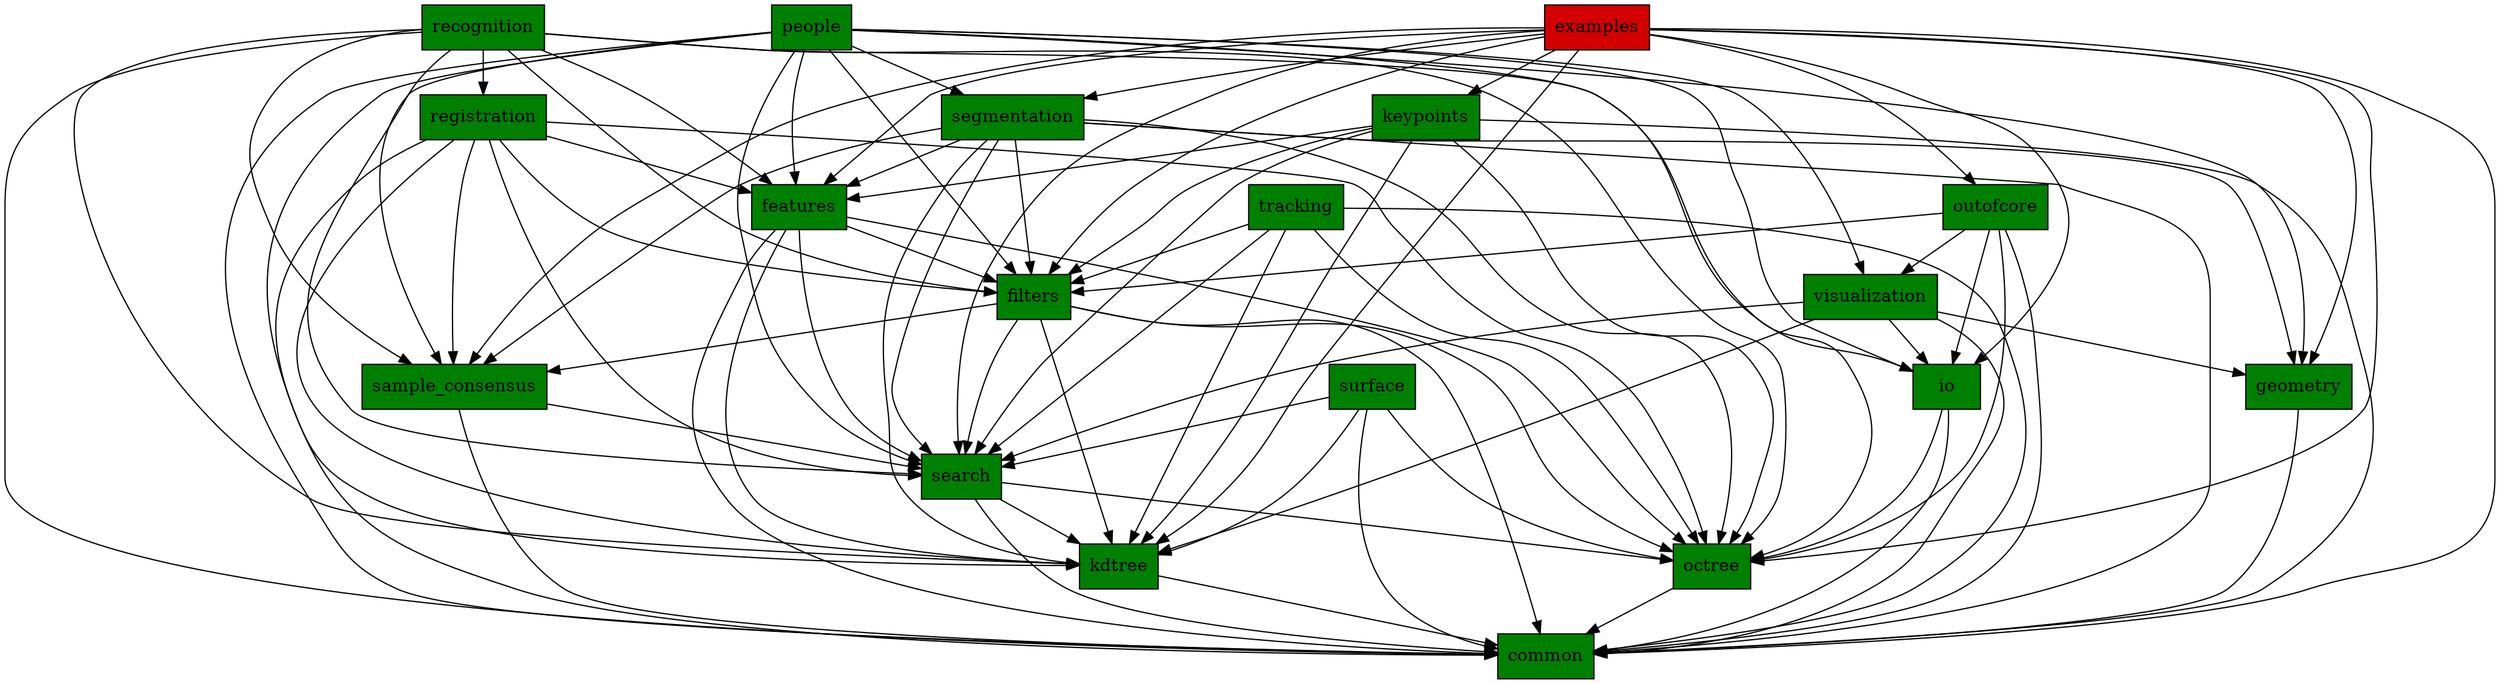 digraph pcl {
  "common" [style="filled" fillcolor="#008000" shape="box"];
   "octree" [style="filled" fillcolor="#008000" shape="box"];
   "octree" -> "common";
  "io" [style="filled" fillcolor="#008000" shape="box"];
   "io" -> "common";
  "io" -> "octree";
  "kdtree" [style="filled" fillcolor="#008000" shape="box"];
   "kdtree" -> "common";
  "geometry" [style="filled" fillcolor="#008000" shape="box"];
   "geometry" -> "common";
  "search" [style="filled" fillcolor="#008000" shape="box"];
   "search" -> "common";
  "search" -> "kdtree";
  "search" -> "octree";
  "visualization" [style="filled" fillcolor="#008000" shape="box"];
   "visualization" -> "common";
  "visualization" -> "io";
  "visualization" -> "kdtree";
  "visualization" -> "geometry";
  "visualization" -> "search";
  "sample_consensus" [style="filled" fillcolor="#008000" shape="box"];
   "sample_consensus" -> "common";
  "sample_consensus" -> "search";
  "filters" [style="filled" fillcolor="#008000" shape="box"];
   "filters" -> "common";
  "filters" -> "sample_consensus";
  "filters" -> "search";
  "filters" -> "kdtree";
  "filters" -> "octree";
  "features" [style="filled" fillcolor="#008000" shape="box"];
   "features" -> "common";
  "features" -> "search";
  "features" -> "kdtree";
  "features" -> "octree";
  "features" -> "filters";
  "registration" [style="filled" fillcolor="#008000" shape="box"];
   "registration" -> "common";
  "registration" -> "octree";
  "registration" -> "kdtree";
  "registration" -> "search";
  "registration" -> "sample_consensus";
  "registration" -> "features";
  "registration" -> "filters";
  "recognition" [style="filled" fillcolor="#008000" shape="box"];
   "recognition" -> "common";
  "recognition" -> "io";
  "recognition" -> "search";
  "recognition" -> "kdtree";
  "recognition" -> "octree";
  "recognition" -> "features";
  "recognition" -> "filters";
  "recognition" -> "registration";
  "recognition" -> "sample_consensus";
  "keypoints" [style="filled" fillcolor="#008000" shape="box"];
   "keypoints" -> "common";
  "keypoints" -> "search";
  "keypoints" -> "kdtree";
  "keypoints" -> "octree";
  "keypoints" -> "features";
  "keypoints" -> "filters";
  "surface" [style="filled" fillcolor="#008000" shape="box"];
   "surface" -> "common";
  "surface" -> "search";
  "surface" -> "kdtree";
  "surface" -> "octree";
  "segmentation" [style="filled" fillcolor="#008000" shape="box"];
   "segmentation" -> "common";
  "segmentation" -> "geometry";
  "segmentation" -> "search";
  "segmentation" -> "sample_consensus";
  "segmentation" -> "kdtree";
  "segmentation" -> "octree";
  "segmentation" -> "features";
  "segmentation" -> "filters";
  "people" [style="filled" fillcolor="#008000" shape="box"];
   "people" -> "common";
  "people" -> "kdtree";
  "people" -> "search";
  "people" -> "features";
  "people" -> "sample_consensus";
  "people" -> "filters";
  "people" -> "io";
  "people" -> "visualization";
  "people" -> "geometry";
  "people" -> "segmentation";
  "people" -> "octree";
  "outofcore" [style="filled" fillcolor="#008000" shape="box"];
   "outofcore" -> "common";
  "outofcore" -> "io";
  "outofcore" -> "filters";
  "outofcore" -> "octree";
  "outofcore" -> "visualization";
  "examples" [style="filled" fillcolor="#D40000" shape="box"];
   "examples" -> "common";
  "examples" -> "io";
  "examples" -> "features";
  "examples" -> "search";
  "examples" -> "kdtree";
  "examples" -> "octree";
  "examples" -> "filters";
  "examples" -> "keypoints";
  "examples" -> "segmentation";
  "examples" -> "sample_consensus";
  "examples" -> "outofcore";
  "examples" -> "geometry";
  "tracking" [style="filled" fillcolor="#008000" shape="box"];
   "tracking" -> "common";
  "tracking" -> "search";
  "tracking" -> "kdtree";
  "tracking" -> "filters";
  "tracking" -> "octree";
}

